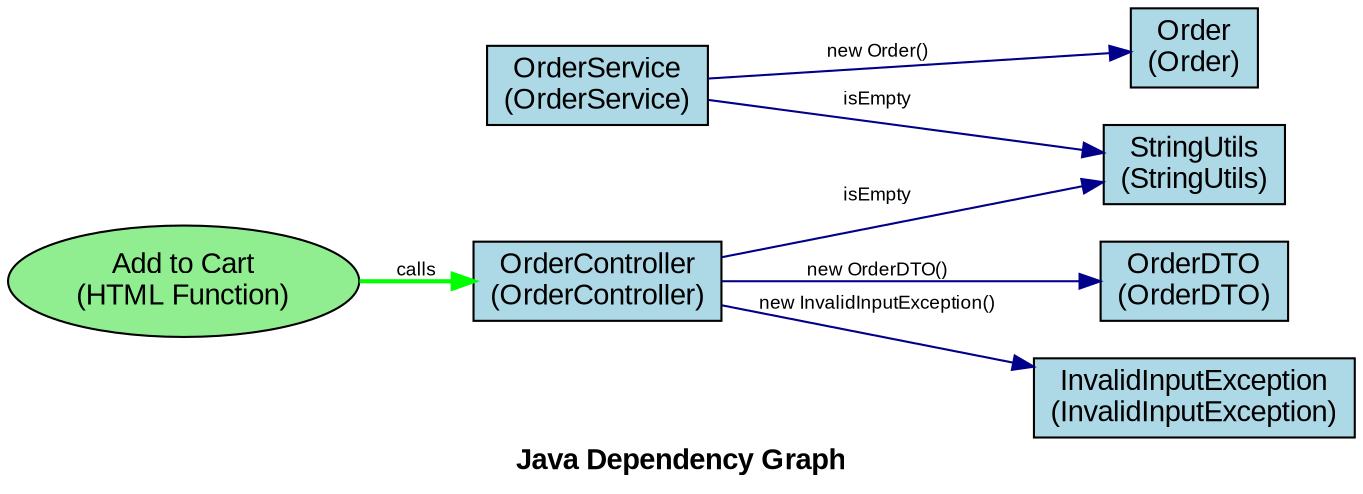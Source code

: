 digraph JavaDependencies {
    rankdir=LR;
    node [shape=box, style=filled, fillcolor=lightblue, fontname="Arial"];
    edge [fontname="Arial", fontsize=9, color=darkblue];
    graph [fontname="Arial Bold", fontsize=14, label="Java Dependency Graph"];

    "Order" [label="Order\n(Order)", URL="javascript:showNodeInfo('Order')", fillcolor="lightblue"];
    "OrderService" [label="OrderService\n(OrderService)", URL="javascript:showNodeInfo('OrderService')", fillcolor="lightblue"];
    "OrderDTO" [label="OrderDTO\n(OrderDTO)", URL="javascript:showNodeInfo('OrderDTO')", fillcolor="lightblue"];
    "OrderController" [label="OrderController\n(OrderController)", URL="javascript:showNodeInfo('OrderController')", fillcolor="lightblue"];
    "StringUtils" [label="StringUtils\n(StringUtils)", URL="javascript:showNodeInfo('StringUtils')", fillcolor="lightblue"];
    "InvalidInputException" [label="InvalidInputException\n(InvalidInputException)", URL="javascript:showNodeInfo('InvalidInputException')", fillcolor="lightblue"];

    // Dependencies with method calls
    "OrderController" -> "StringUtils" [label="isEmpty", URL="javascript:showEdgeInfo('OrderController', 'StringUtils')"];
    "OrderController" -> "InvalidInputException" [label="new InvalidInputException()", URL="javascript:showEdgeInfo('OrderController', 'InvalidInputException')"];
    "OrderController" -> "OrderDTO" [label="new OrderDTO()", URL="javascript:showEdgeInfo('OrderController', 'OrderDTO')"];
    "OrderService" -> "StringUtils" [label="isEmpty", URL="javascript:showEdgeInfo('OrderService', 'StringUtils')"];
    "OrderService" -> "Order" [label="new Order()", URL="javascript:showEdgeInfo('OrderService', 'Order')"];

    // HTML Function Nodes
    "HTML_Add_to_Cart" [label="Add to Cart\n(HTML Function)", URL="javascript:showNodeInfo('HTML_Add_to_Cart')", fillcolor="lightgreen", shape="ellipse"];
    "HTML_Add_to_Cart" -> "OrderController" [label="calls", URL="javascript:showEdgeInfo('HTML_Add_to_Cart', 'OrderController')", color="green", style="bold"];
}